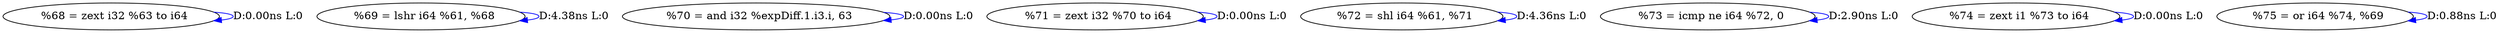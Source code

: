 digraph {
Node0x311df80[label="  %68 = zext i32 %63 to i64"];
Node0x311df80 -> Node0x311df80[label="D:0.00ns L:0",color=blue];
Node0x311e060[label="  %69 = lshr i64 %61, %68"];
Node0x311e060 -> Node0x311e060[label="D:4.38ns L:0",color=blue];
Node0x311e140[label="  %70 = and i32 %expDiff.1.i3.i, 63"];
Node0x311e140 -> Node0x311e140[label="D:0.00ns L:0",color=blue];
Node0x311e220[label="  %71 = zext i32 %70 to i64"];
Node0x311e220 -> Node0x311e220[label="D:0.00ns L:0",color=blue];
Node0x311e300[label="  %72 = shl i64 %61, %71"];
Node0x311e300 -> Node0x311e300[label="D:4.36ns L:0",color=blue];
Node0x311e3e0[label="  %73 = icmp ne i64 %72, 0"];
Node0x311e3e0 -> Node0x311e3e0[label="D:2.90ns L:0",color=blue];
Node0x311e4c0[label="  %74 = zext i1 %73 to i64"];
Node0x311e4c0 -> Node0x311e4c0[label="D:0.00ns L:0",color=blue];
Node0x311e5a0[label="  %75 = or i64 %74, %69"];
Node0x311e5a0 -> Node0x311e5a0[label="D:0.88ns L:0",color=blue];
}
